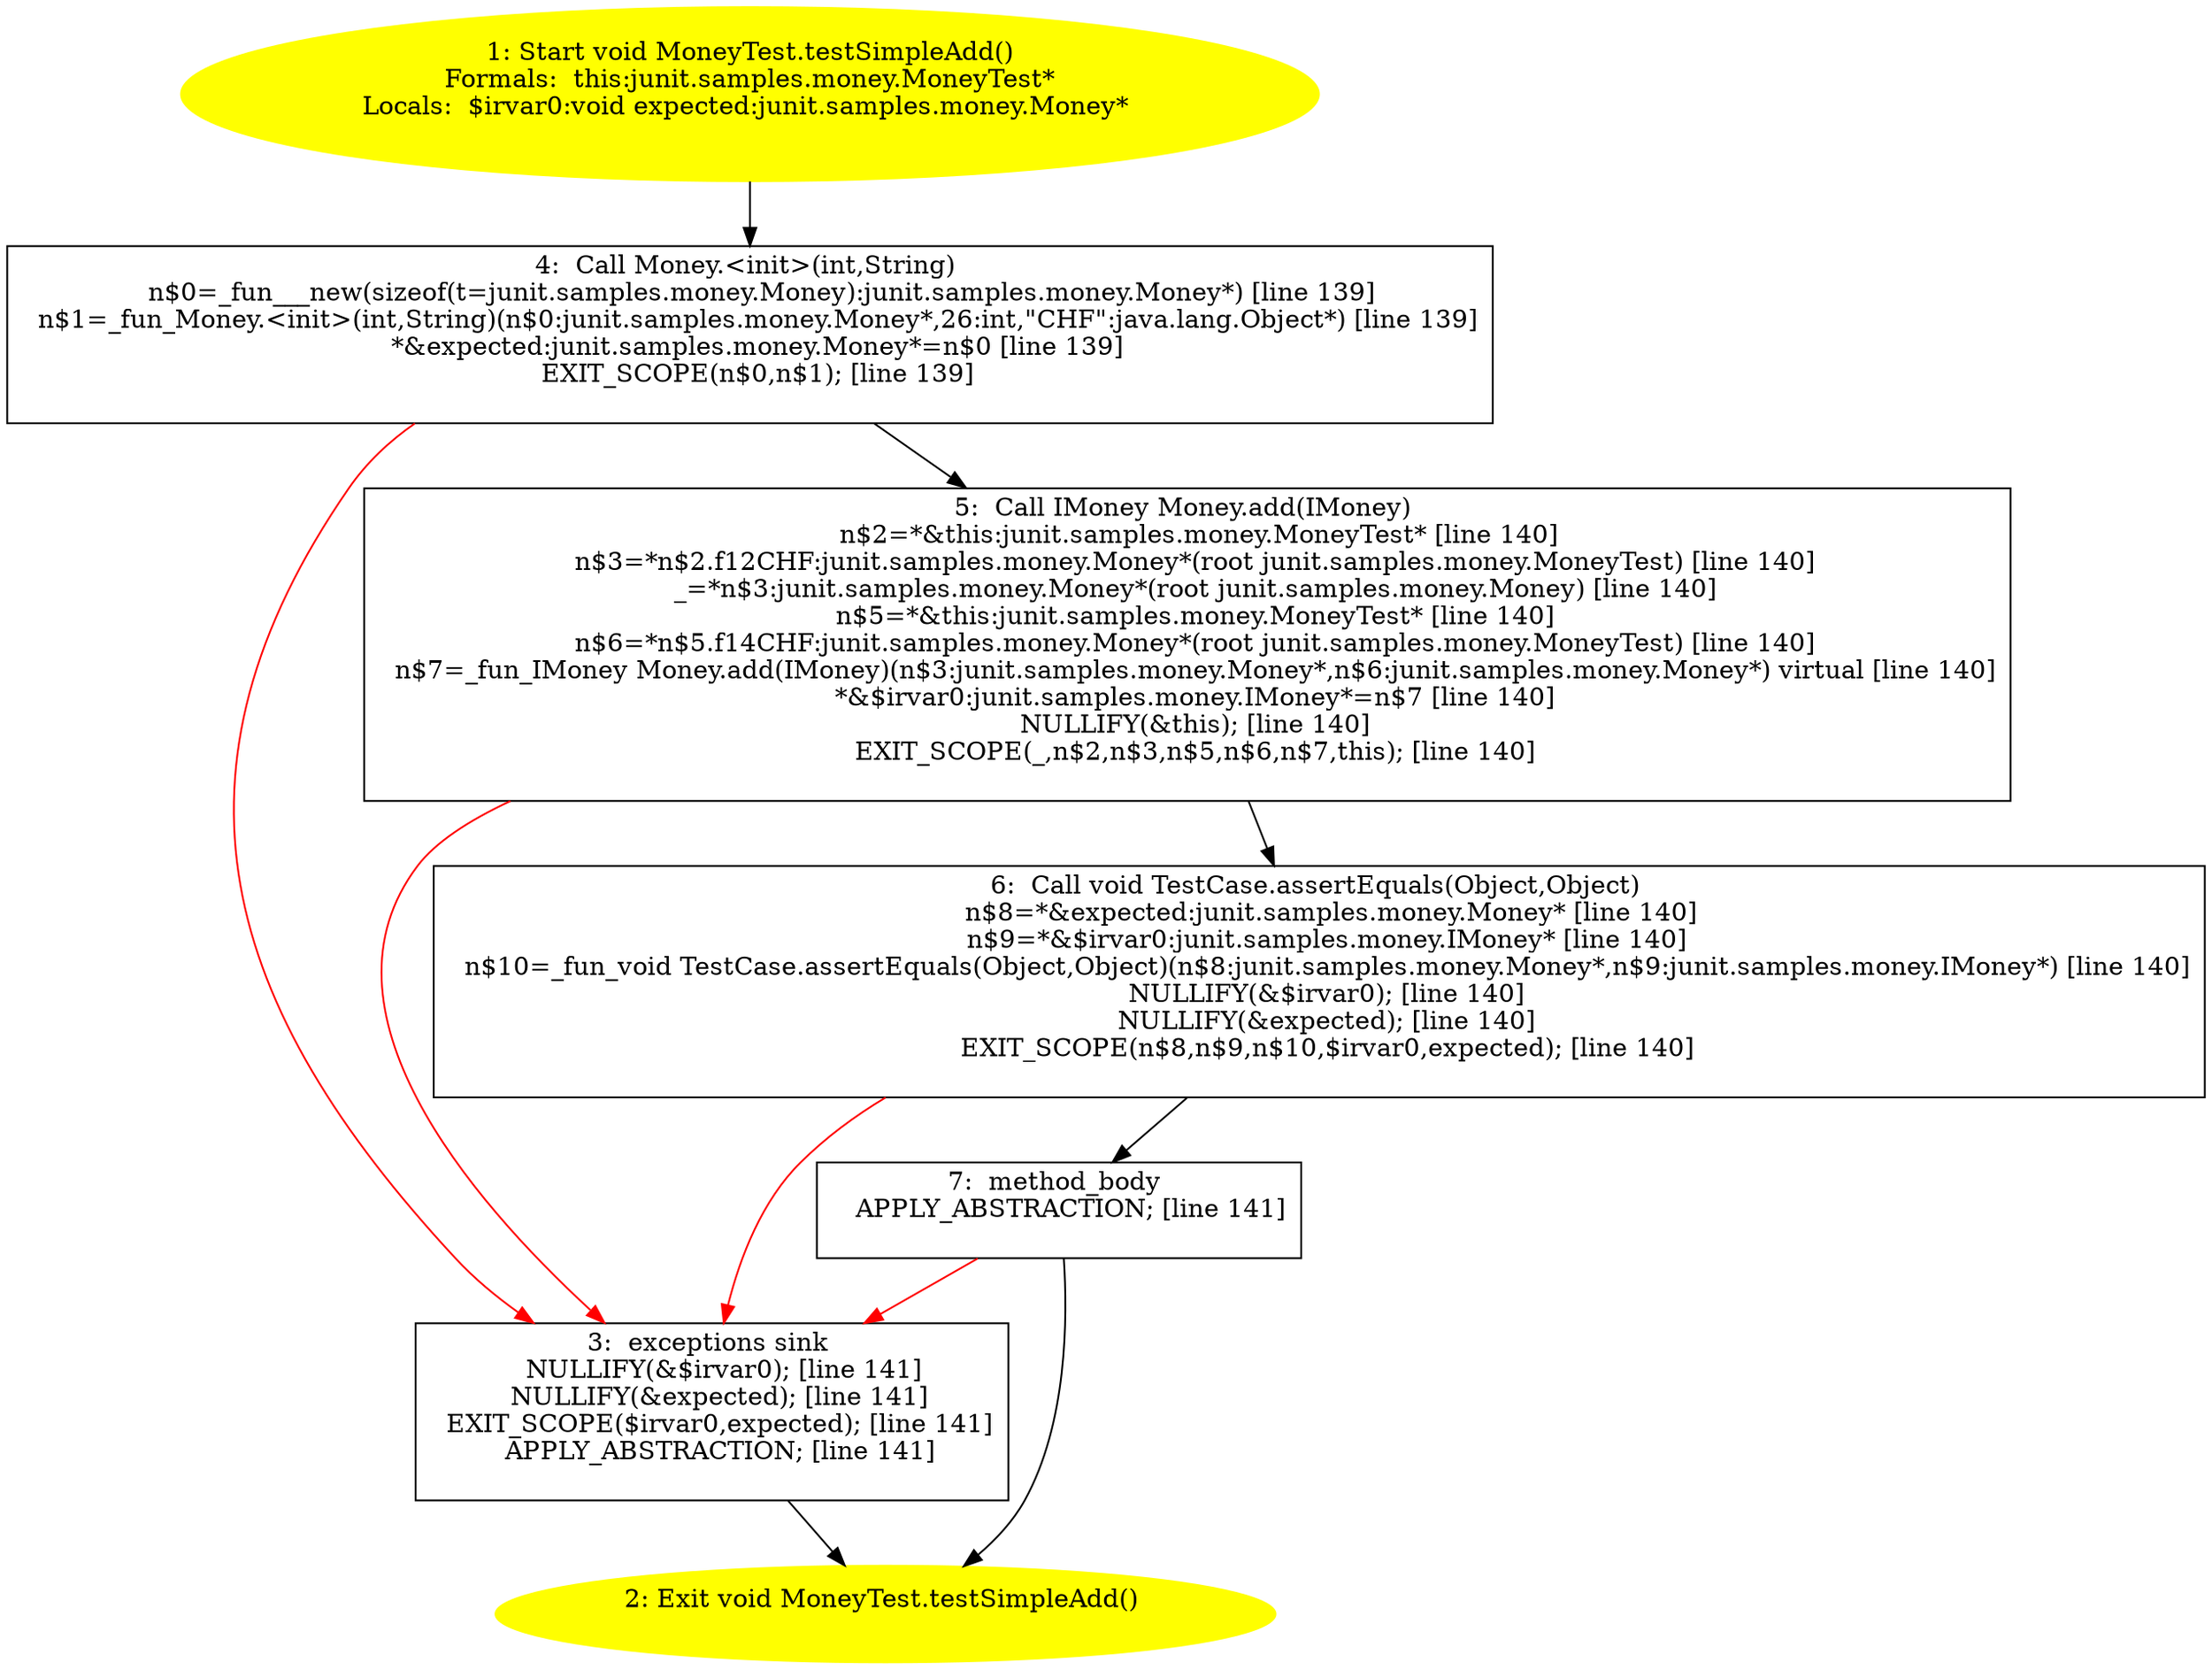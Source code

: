 /* @generated */
digraph cfg {
"junit.samples.money.MoneyTest.testSimpleAdd():void.874087983dafbf6846dfe1bec20c3d50_1" [label="1: Start void MoneyTest.testSimpleAdd()\nFormals:  this:junit.samples.money.MoneyTest*\nLocals:  $irvar0:void expected:junit.samples.money.Money* \n  " color=yellow style=filled]
	

	 "junit.samples.money.MoneyTest.testSimpleAdd():void.874087983dafbf6846dfe1bec20c3d50_1" -> "junit.samples.money.MoneyTest.testSimpleAdd():void.874087983dafbf6846dfe1bec20c3d50_4" ;
"junit.samples.money.MoneyTest.testSimpleAdd():void.874087983dafbf6846dfe1bec20c3d50_2" [label="2: Exit void MoneyTest.testSimpleAdd() \n  " color=yellow style=filled]
	

"junit.samples.money.MoneyTest.testSimpleAdd():void.874087983dafbf6846dfe1bec20c3d50_3" [label="3:  exceptions sink \n   NULLIFY(&$irvar0); [line 141]\n  NULLIFY(&expected); [line 141]\n  EXIT_SCOPE($irvar0,expected); [line 141]\n  APPLY_ABSTRACTION; [line 141]\n " shape="box"]
	

	 "junit.samples.money.MoneyTest.testSimpleAdd():void.874087983dafbf6846dfe1bec20c3d50_3" -> "junit.samples.money.MoneyTest.testSimpleAdd():void.874087983dafbf6846dfe1bec20c3d50_2" ;
"junit.samples.money.MoneyTest.testSimpleAdd():void.874087983dafbf6846dfe1bec20c3d50_4" [label="4:  Call Money.<init>(int,String) \n   n$0=_fun___new(sizeof(t=junit.samples.money.Money):junit.samples.money.Money*) [line 139]\n  n$1=_fun_Money.<init>(int,String)(n$0:junit.samples.money.Money*,26:int,\"CHF\":java.lang.Object*) [line 139]\n  *&expected:junit.samples.money.Money*=n$0 [line 139]\n  EXIT_SCOPE(n$0,n$1); [line 139]\n " shape="box"]
	

	 "junit.samples.money.MoneyTest.testSimpleAdd():void.874087983dafbf6846dfe1bec20c3d50_4" -> "junit.samples.money.MoneyTest.testSimpleAdd():void.874087983dafbf6846dfe1bec20c3d50_5" ;
	 "junit.samples.money.MoneyTest.testSimpleAdd():void.874087983dafbf6846dfe1bec20c3d50_4" -> "junit.samples.money.MoneyTest.testSimpleAdd():void.874087983dafbf6846dfe1bec20c3d50_3" [color="red" ];
"junit.samples.money.MoneyTest.testSimpleAdd():void.874087983dafbf6846dfe1bec20c3d50_5" [label="5:  Call IMoney Money.add(IMoney) \n   n$2=*&this:junit.samples.money.MoneyTest* [line 140]\n  n$3=*n$2.f12CHF:junit.samples.money.Money*(root junit.samples.money.MoneyTest) [line 140]\n  _=*n$3:junit.samples.money.Money*(root junit.samples.money.Money) [line 140]\n  n$5=*&this:junit.samples.money.MoneyTest* [line 140]\n  n$6=*n$5.f14CHF:junit.samples.money.Money*(root junit.samples.money.MoneyTest) [line 140]\n  n$7=_fun_IMoney Money.add(IMoney)(n$3:junit.samples.money.Money*,n$6:junit.samples.money.Money*) virtual [line 140]\n  *&$irvar0:junit.samples.money.IMoney*=n$7 [line 140]\n  NULLIFY(&this); [line 140]\n  EXIT_SCOPE(_,n$2,n$3,n$5,n$6,n$7,this); [line 140]\n " shape="box"]
	

	 "junit.samples.money.MoneyTest.testSimpleAdd():void.874087983dafbf6846dfe1bec20c3d50_5" -> "junit.samples.money.MoneyTest.testSimpleAdd():void.874087983dafbf6846dfe1bec20c3d50_6" ;
	 "junit.samples.money.MoneyTest.testSimpleAdd():void.874087983dafbf6846dfe1bec20c3d50_5" -> "junit.samples.money.MoneyTest.testSimpleAdd():void.874087983dafbf6846dfe1bec20c3d50_3" [color="red" ];
"junit.samples.money.MoneyTest.testSimpleAdd():void.874087983dafbf6846dfe1bec20c3d50_6" [label="6:  Call void TestCase.assertEquals(Object,Object) \n   n$8=*&expected:junit.samples.money.Money* [line 140]\n  n$9=*&$irvar0:junit.samples.money.IMoney* [line 140]\n  n$10=_fun_void TestCase.assertEquals(Object,Object)(n$8:junit.samples.money.Money*,n$9:junit.samples.money.IMoney*) [line 140]\n  NULLIFY(&$irvar0); [line 140]\n  NULLIFY(&expected); [line 140]\n  EXIT_SCOPE(n$8,n$9,n$10,$irvar0,expected); [line 140]\n " shape="box"]
	

	 "junit.samples.money.MoneyTest.testSimpleAdd():void.874087983dafbf6846dfe1bec20c3d50_6" -> "junit.samples.money.MoneyTest.testSimpleAdd():void.874087983dafbf6846dfe1bec20c3d50_7" ;
	 "junit.samples.money.MoneyTest.testSimpleAdd():void.874087983dafbf6846dfe1bec20c3d50_6" -> "junit.samples.money.MoneyTest.testSimpleAdd():void.874087983dafbf6846dfe1bec20c3d50_3" [color="red" ];
"junit.samples.money.MoneyTest.testSimpleAdd():void.874087983dafbf6846dfe1bec20c3d50_7" [label="7:  method_body \n   APPLY_ABSTRACTION; [line 141]\n " shape="box"]
	

	 "junit.samples.money.MoneyTest.testSimpleAdd():void.874087983dafbf6846dfe1bec20c3d50_7" -> "junit.samples.money.MoneyTest.testSimpleAdd():void.874087983dafbf6846dfe1bec20c3d50_2" ;
	 "junit.samples.money.MoneyTest.testSimpleAdd():void.874087983dafbf6846dfe1bec20c3d50_7" -> "junit.samples.money.MoneyTest.testSimpleAdd():void.874087983dafbf6846dfe1bec20c3d50_3" [color="red" ];
}
